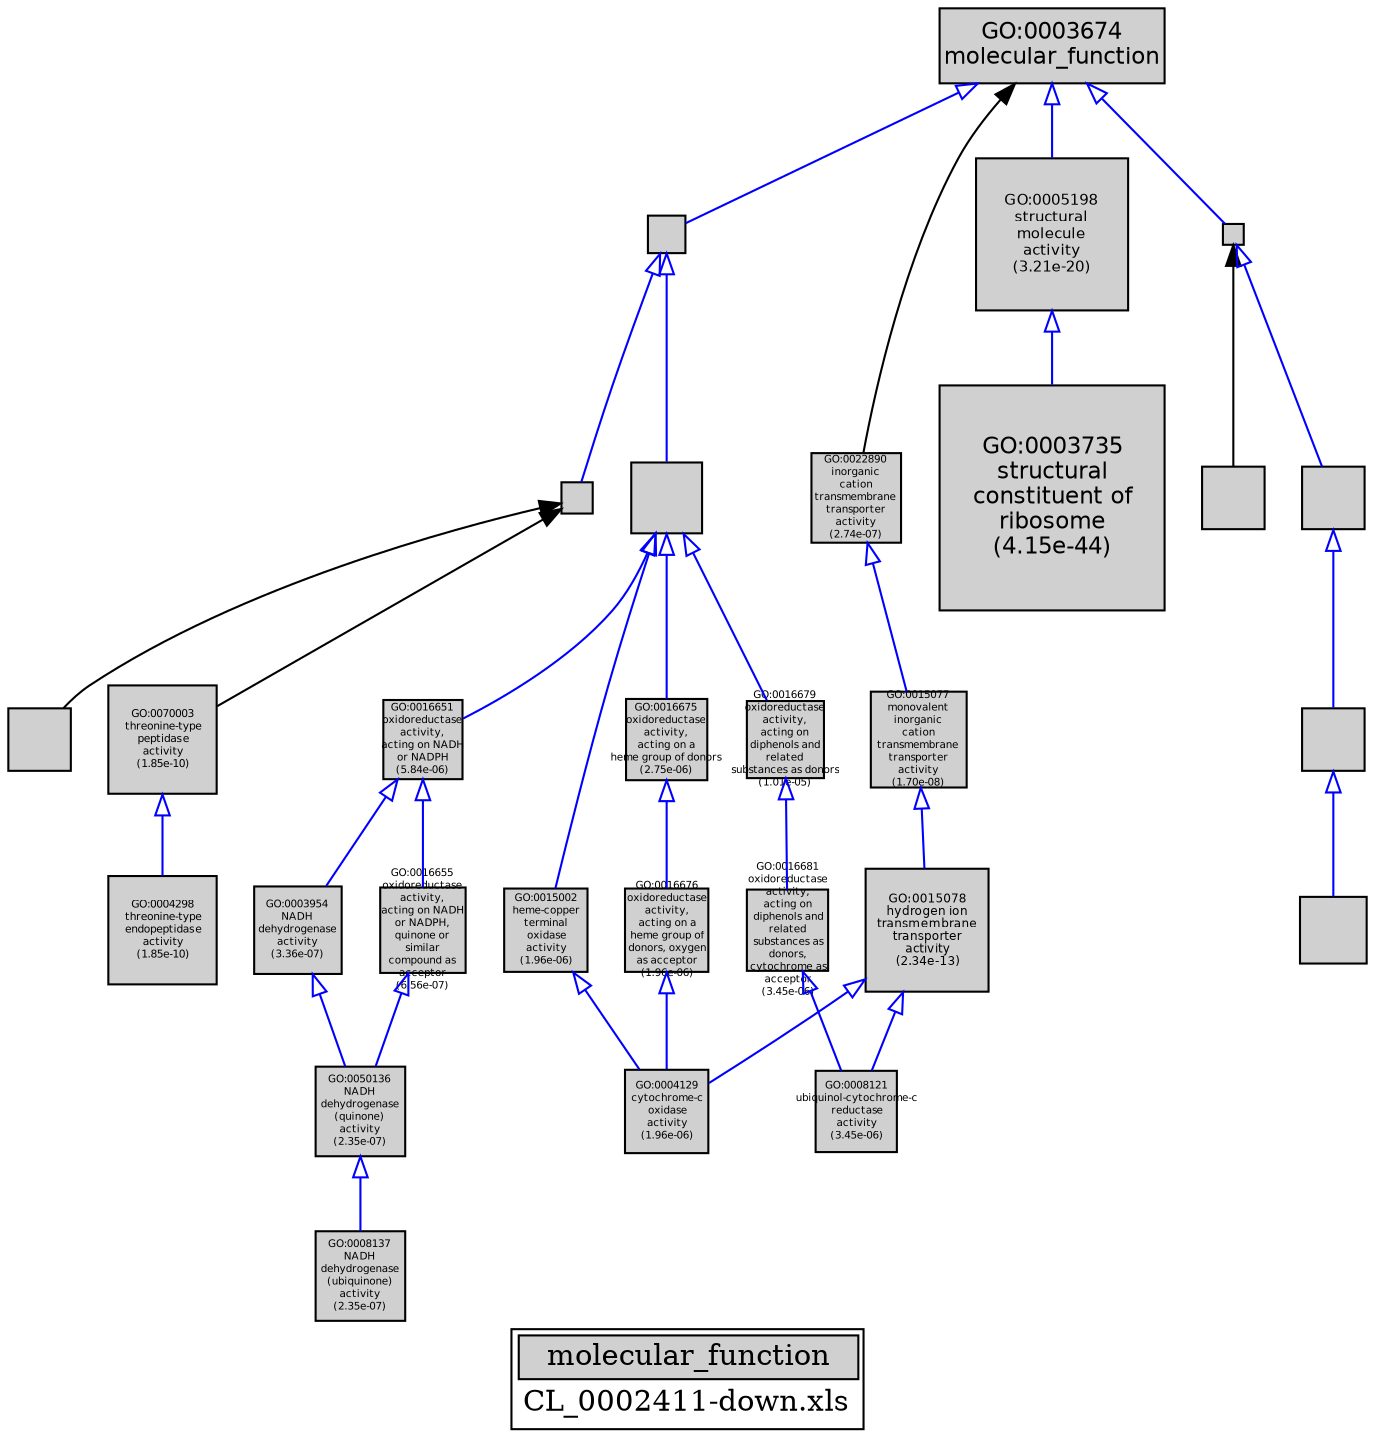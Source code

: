digraph "molecular_function" {
graph [ bgcolor = "#FFFFFF", label = <<TABLE COLOR="black" BGCOLOR="white"><TR><TD COLSPAN="2" BGCOLOR="#D0D0D0"><FONT COLOR="black">molecular_function</FONT></TD></TR><TR><TD BORDER="0">CL_0002411-down.xls</TD></TR></TABLE>> ];
node [ fontname = "Helvetica" ];

subgraph "nodes" {

node [ style = "filled", fixedsize = "true", width = 1, shape = "box", fontsize = 9, fillcolor = "#D0D0D0", fontcolor = "black", color = "black" ];

"GO:0008121" [ URL = "#GO:0008121", label = <<TABLE BORDER="0"><TR><TD>GO:0008121<BR/>ubiquinol-cytochrome-c<BR/>reductase<BR/>activity<BR/>(3.45e-06)</TD></TR></TABLE>>, width = 0.540405467608, shape = "box", fontsize = 5.0, height = 0.540405467608 ];
"GO:0003824" [ URL = "#GO:0003824", label = "", width = 0.251592028927, shape = "box", height = 0.251592028927 ];
"GO:0016681" [ URL = "#GO:0016681", label = <<TABLE BORDER="0"><TR><TD>GO:0016681<BR/>oxidoreductase<BR/>activity,<BR/>acting on<BR/>diphenols and<BR/>related<BR/>substances as<BR/>donors,<BR/>cytochrome as<BR/>acceptor<BR/>(3.45e-06)</TD></TR></TABLE>>, width = 0.540405467608, shape = "box", fontsize = 5.0, height = 0.540405467608 ];
"GO:0016787" [ URL = "#GO:0016787", label = "", width = 0.203136394702, shape = "box", height = 0.203136394702 ];
"GO:0022890" [ URL = "#GO:0022890", label = <<TABLE BORDER="0"><TR><TD>GO:0022890<BR/>inorganic<BR/>cation<BR/>transmembrane<BR/>transporter<BR/>activity<BR/>(2.74e-07)</TD></TR></TABLE>>, width = 0.590629587382, shape = "box", fontsize = 5.0, height = 0.590629587382 ];
"GO:0003954" [ URL = "#GO:0003954", label = <<TABLE BORDER="0"><TR><TD>GO:0003954<BR/>NADH<BR/>dehydrogenase<BR/>activity<BR/>(3.36e-07)</TD></TR></TABLE>>, width = 0.586727994826, shape = "box", fontsize = 5.0, height = 0.586727994826 ];
"GO:0015077" [ URL = "#GO:0015077", label = <<TABLE BORDER="0"><TR><TD>GO:0015077<BR/>monovalent<BR/>inorganic<BR/>cation<BR/>transmembrane<BR/>transporter<BR/>activity<BR/>(1.70e-08)</TD></TR></TABLE>>, width = 0.641198421879, shape = "box", fontsize = 5.0, height = 0.641198421879 ];
"GO:0015078" [ URL = "#GO:0015078", label = <<TABLE BORDER="0"><TR><TD>GO:0015078<BR/>hydrogen ion<BR/>transmembrane<BR/>transporter<BR/>activity<BR/>(2.34e-13)</TD></TR></TABLE>>, width = 0.813718887706, shape = "box", fontsize = 5.85877599148, height = 0.813718887706 ];
"GO:0047429" [ URL = "#GO:0047429", label = "", width = 0.412748798357, shape = "box", height = 0.412748798357 ];
"GO:0008137" [ URL = "#GO:0008137", label = <<TABLE BORDER="0"><TR><TD>GO:0008137<BR/>NADH<BR/>dehydrogenase<BR/>(ubiquinone)<BR/>activity<BR/>(2.35e-07)</TD></TR></TABLE>>, width = 0.593568825868, shape = "box", fontsize = 5.0, height = 0.593568825868 ];
"GO:0051537" [ URL = "#GO:0051537", label = "", width = 0.445966352576, shape = "box", height = 0.445966352576 ];
"GO:0004129" [ URL = "#GO:0004129", label = <<TABLE BORDER="0"><TR><TD>GO:0004129<BR/>cytochrome-c<BR/>oxidase<BR/>activity<BR/>(1.96e-06)</TD></TR></TABLE>>, width = 0.552012299775, shape = "box", fontsize = 5.0, height = 0.552012299775 ];
"GO:0015002" [ URL = "#GO:0015002", label = <<TABLE BORDER="0"><TR><TD>GO:0015002<BR/>heme-copper<BR/>terminal<BR/>oxidase<BR/>activity<BR/>(1.96e-06)</TD></TR></TABLE>>, width = 0.552012299775, shape = "box", fontsize = 5.0, height = 0.552012299775 ];
"GO:0016675" [ URL = "#GO:0016675", label = <<TABLE BORDER="0"><TR><TD>GO:0016675<BR/>oxidoreductase<BR/>activity,<BR/>acting on a<BR/>heme group of donors<BR/>(2.75e-06)</TD></TR></TABLE>>, width = 0.545110392204, shape = "box", fontsize = 5.0, height = 0.545110392204 ];
"GO:0016679" [ URL = "#GO:0016679", label = <<TABLE BORDER="0"><TR><TD>GO:0016679<BR/>oxidoreductase<BR/>activity,<BR/>acting on<BR/>diphenols and<BR/>related<BR/>substances as donors<BR/>(1.01e-05)</TD></TR></TABLE>>, width = 0.5176146872, shape = "box", fontsize = 5.0, height = 0.5176146872 ];
"GO:0003674" [ URL = "#GO:0003674", label = <<TABLE BORDER="0"><TR><TD>GO:0003674<BR/>molecular_function</TD></TR></TABLE>>, width = 1.5, shape = "box", fontsize = 10.8 ];
"GO:0070003" [ URL = "#GO:0070003", label = <<TABLE BORDER="0"><TR><TD>GO:0070003<BR/>threonine-type<BR/>peptidase<BR/>activity<BR/>(1.85e-10)</TD></TR></TABLE>>, width = 0.715937241164, shape = "box", fontsize = 5.15474813638, height = 0.715937241164 ];
"GO:0016651" [ URL = "#GO:0016651", label = <<TABLE BORDER="0"><TR><TD>GO:0016651<BR/>oxidoreductase<BR/>activity,<BR/>acting on NADH<BR/>or NADPH<BR/>(5.84e-06)</TD></TR></TABLE>>, width = 0.529370560493, shape = "box", fontsize = 5.0, height = 0.529370560493 ];
"GO:0019956" [ URL = "#GO:0019956", label = "", width = 0.41194960069, shape = "box", height = 0.41194960069 ];
"GO:0016655" [ URL = "#GO:0016655", label = <<TABLE BORDER="0"><TR><TD>GO:0016655<BR/>oxidoreductase<BR/>activity,<BR/>acting on NADH<BR/>or NADPH,<BR/>quinone or<BR/>similar<BR/>compound as<BR/>acceptor<BR/>(6.56e-07)</TD></TR></TABLE>>, width = 0.573821764955, shape = "box", fontsize = 5.0, height = 0.573821764955 ];
"GO:0051536" [ URL = "#GO:0051536", label = "", width = 0.418107587942, shape = "box", height = 0.418107587942 ];
"GO:0051540" [ URL = "#GO:0051540", label = "", width = 0.418107587942, shape = "box", height = 0.418107587942 ];
"GO:0016491" [ URL = "#GO:0016491", label = "", width = 0.473018171417, shape = "box", height = 0.473018171417 ];
"GO:0050136" [ URL = "#GO:0050136", label = <<TABLE BORDER="0"><TR><TD>GO:0050136<BR/>NADH<BR/>dehydrogenase<BR/>(quinone)<BR/>activity<BR/>(2.35e-07)</TD></TR></TABLE>>, width = 0.593568825868, shape = "box", fontsize = 5.0, height = 0.593568825868 ];
"GO:0016676" [ URL = "#GO:0016676", label = <<TABLE BORDER="0"><TR><TD>GO:0016676<BR/>oxidoreductase<BR/>activity,<BR/>acting on a<BR/>heme group of<BR/>donors, oxygen<BR/>as acceptor<BR/>(1.96e-06)</TD></TR></TABLE>>, width = 0.552012299775, shape = "box", fontsize = 5.0, height = 0.552012299775 ];
"GO:0003735" [ URL = "#GO:0003735", label = <<TABLE BORDER="0"><TR><TD>GO:0003735<BR/>structural<BR/>constituent of<BR/>ribosome<BR/>(4.15e-44)</TD></TR></TABLE>>, width = 1.5, shape = "box", fontsize = 10.8, height = 1.5 ];
"GO:0005198" [ URL = "#GO:0005198", label = <<TABLE BORDER="0"><TR><TD>GO:0005198<BR/>structural<BR/>molecule<BR/>activity<BR/>(3.21e-20)</TD></TR></TABLE>>, width = 1.00823434254, shape = "box", fontsize = 7.25928726632, height = 1.00823434254 ];
"GO:0005488" [ URL = "#GO:0005488", label = "", width = 0.138005141043, shape = "box", height = 0.138005141043 ];
"GO:0004298" [ URL = "#GO:0004298", label = <<TABLE BORDER="0"><TR><TD>GO:0004298<BR/>threonine-type<BR/>endopeptidase<BR/>activity<BR/>(1.85e-10)</TD></TR></TABLE>>, width = 0.715937241164, shape = "box", fontsize = 5.15474813638, height = 0.715937241164 ];
}
subgraph "edges" {


edge [ dir = "back", weight = 1 ];
subgraph "regulates" {


edge [ color = "cyan", arrowtail = "none" ];
subgraph "positive" {


edge [ color = "green", arrowtail = "vee" ];
}
subgraph "negative" {


edge [ color = "red", arrowtail = "tee" ];
}
}
subgraph "part_of" {


edge [ color = "purple", arrowtail = "diamond", weight = 2.5 ];
}
subgraph "is_a" {


edge [ color = "blue", arrowtail = "empty", weight = 5.0 ];
"GO:0003674" -> "GO:0005198";
"GO:0003674" -> "GO:0003824";
"GO:0016676" -> "GO:0004129";
"GO:0016491" -> "GO:0016679";
"GO:0015002" -> "GO:0004129";
"GO:0003674" -> "GO:0005488";
"GO:0050136" -> "GO:0008137";
"GO:0003824" -> "GO:0016491";
"GO:0005488" -> "GO:0051540";
"GO:0016681" -> "GO:0008121";
"GO:0003824" -> "GO:0016787";
"GO:0015078" -> "GO:0008121";
"GO:0016491" -> "GO:0016675";
"GO:0016675" -> "GO:0016676";
"GO:0015077" -> "GO:0015078";
"GO:0016651" -> "GO:0016655";
"GO:0016491" -> "GO:0015002";
"GO:0015078" -> "GO:0004129";
"GO:0016651" -> "GO:0003954";
"GO:0016491" -> "GO:0016651";
"GO:0022890" -> "GO:0015077";
"GO:0003954" -> "GO:0050136";
"GO:0051536" -> "GO:0051537";
"GO:0005198" -> "GO:0003735";
"GO:0016655" -> "GO:0050136";
"GO:0051540" -> "GO:0051536";
"GO:0016679" -> "GO:0016681";
"GO:0070003" -> "GO:0004298";
}
"GO:0005488" -> "GO:0019956";
"GO:0016787" -> "GO:0047429";
"GO:0016787" -> "GO:0070003";
"GO:0003674" -> "GO:0022890";
}
}
